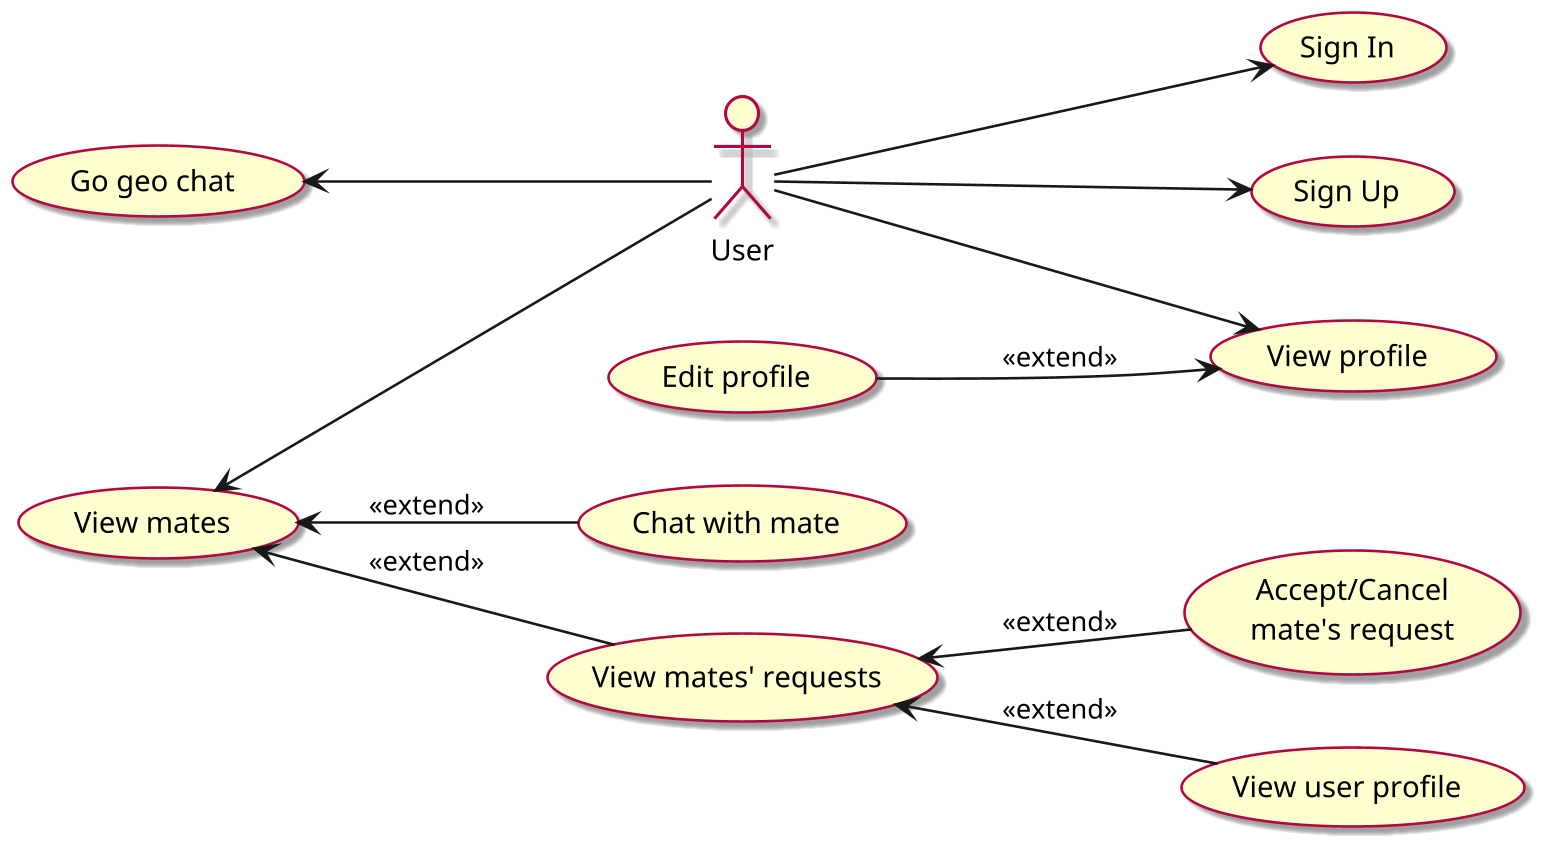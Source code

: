 @startuml uc1

skinparam ArrowThickness 1.25

skinparam ActorBorderThickness 1.5
skinparam ActorBackgroundColor #FEFECE
skinparam ActorBorderColor #B20842

skinparam UsecaseBorderColor #B20842
skinparam UsecaseBorderThickness 1.25
skinparam UsecaseBackgroundColor #FEFECE

skinparam Shadowing true
skinparam dpi 200

' -----------------------------------------------

actor "User" as User

usecase "Sign In" as SignIn
usecase "Sign Up" as SignUp

usecase "View profile" as ViewProfile
usecase "Edit profile" as EditProfile

usecase "View mates" as ViewMates
usecase "Chat with mate" as ChatWithMate
usecase "View mates' requests" as ViewMatesReqs
usecase "Accept/Cancel\nmate's request" as AccCanMateReq

usecase "View user profile" as ViewUserProfile

' see uc2.wsd diagram...
usecase "Go geo chat" as GoGeoChat

' -----------------------------------------------

left to right direction

User --> SignIn
User --> SignUp

User --> ViewProfile
ViewProfile <-u- EditProfile : <<extend>>

User -u-> ViewMates
ViewMates <-- ChatWithMate : <<extend>>
ViewMates <-- ViewMatesReqs : <<extend>>
ViewMatesReqs <-- AccCanMateReq : <<extend>>
ViewMatesReqs <-- ViewUserProfile : <<extend>>

User -u-> GoGeoChat

@enduml